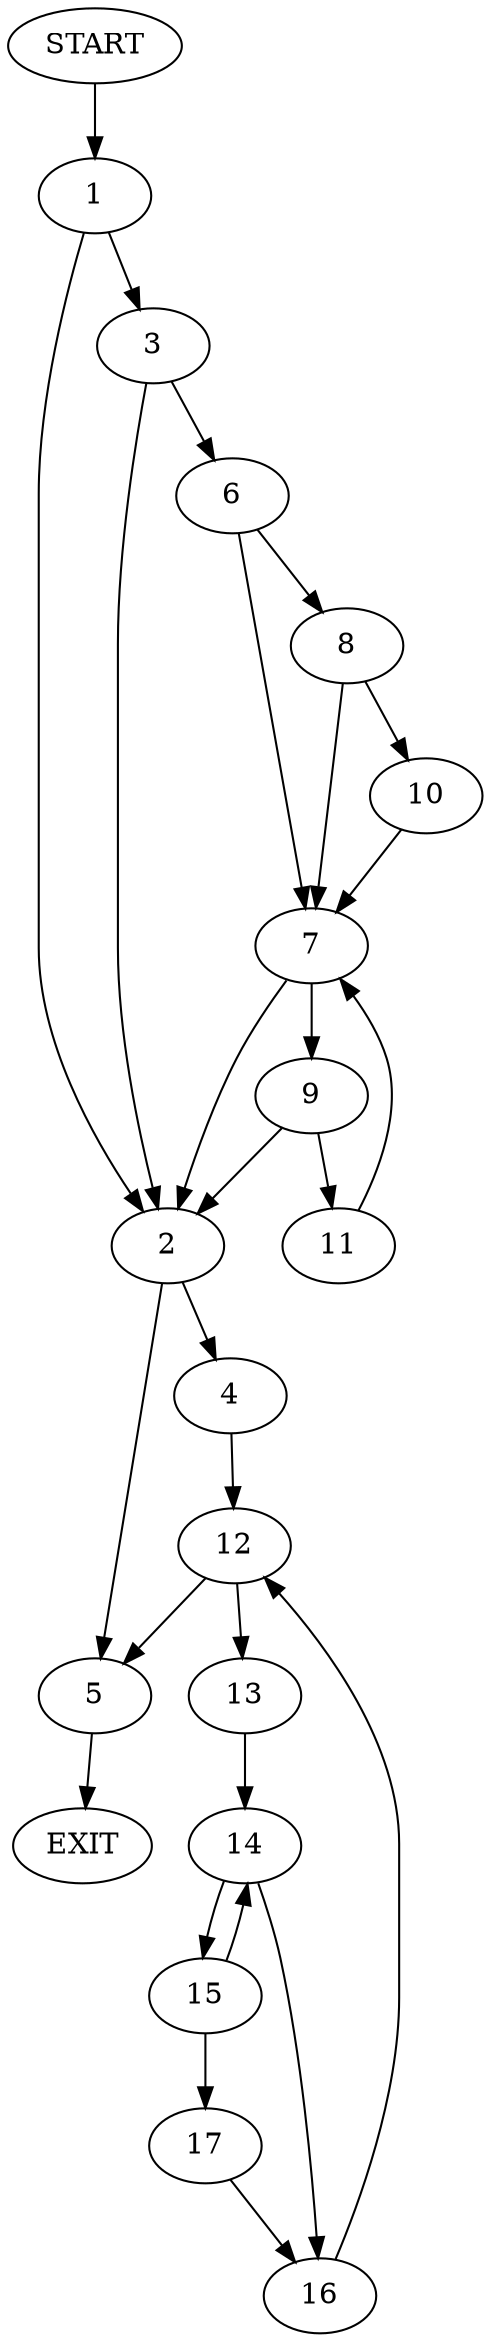 digraph {
0 [label="START"]
18 [label="EXIT"]
0 -> 1
1 -> 2
1 -> 3
2 -> 4
2 -> 5
3 -> 2
3 -> 6
6 -> 7
6 -> 8
7 -> 2
7 -> 9
8 -> 10
8 -> 7
10 -> 7
9 -> 2
9 -> 11
11 -> 7
5 -> 18
4 -> 12
12 -> 5
12 -> 13
13 -> 14
14 -> 15
14 -> 16
15 -> 17
15 -> 14
16 -> 12
17 -> 16
}
